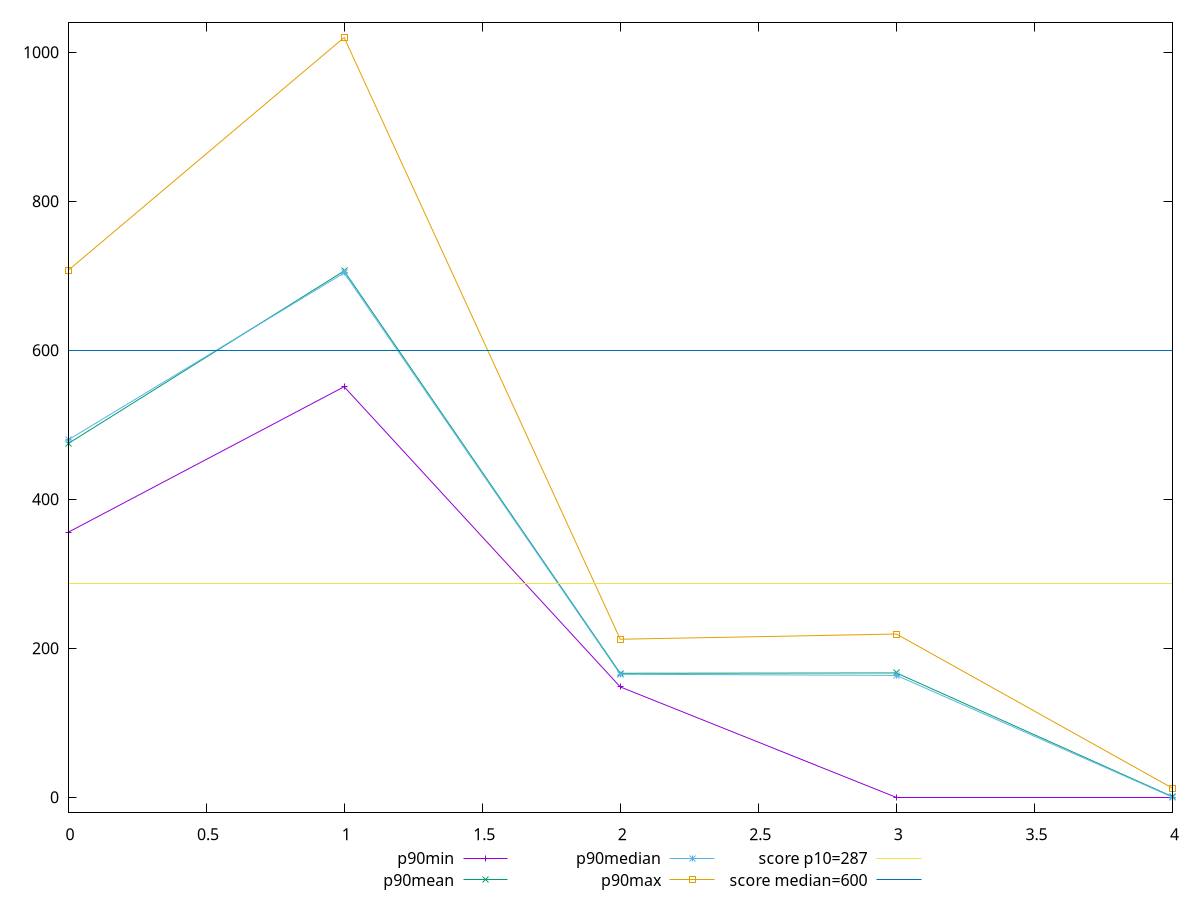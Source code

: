 reset

$p90Min <<EOF
0 355.5
1 551
2 148
3 0
4 0
EOF

$p90Mean <<EOF
0 474.5461276595745
1 706.4868670212767
2 166.2765957446808
3 166.7659574468085
4 0.5957446808510638
EOF

$p90Median <<EOF
0 479.5
1 703.8185000000008
2 165
3 163.49999999999966
4 0
EOF

$p90Max <<EOF
0 706.9999999999991
1 1019.8379999999988
2 211.99999999999977
3 219
4 12
EOF

set key outside below
set xrange [0:4]
set yrange [-20.396759999999976:1040.234759999999]
set trange [-20.396759999999976:1040.234759999999]
set terminal svg size 640, 560 enhanced background rgb 'white'
set output "report_00025_2021-02-22T21:38:55.199Z/total-blocking-time/progression/value.svg"

plot $p90Min title "p90min" with linespoints, \
     $p90Mean title "p90mean" with linespoints, \
     $p90Median title "p90median" with linespoints, \
     $p90Max title "p90max" with linespoints, \
     287 title "score p10=287", \
     600 title "score median=600"

reset
